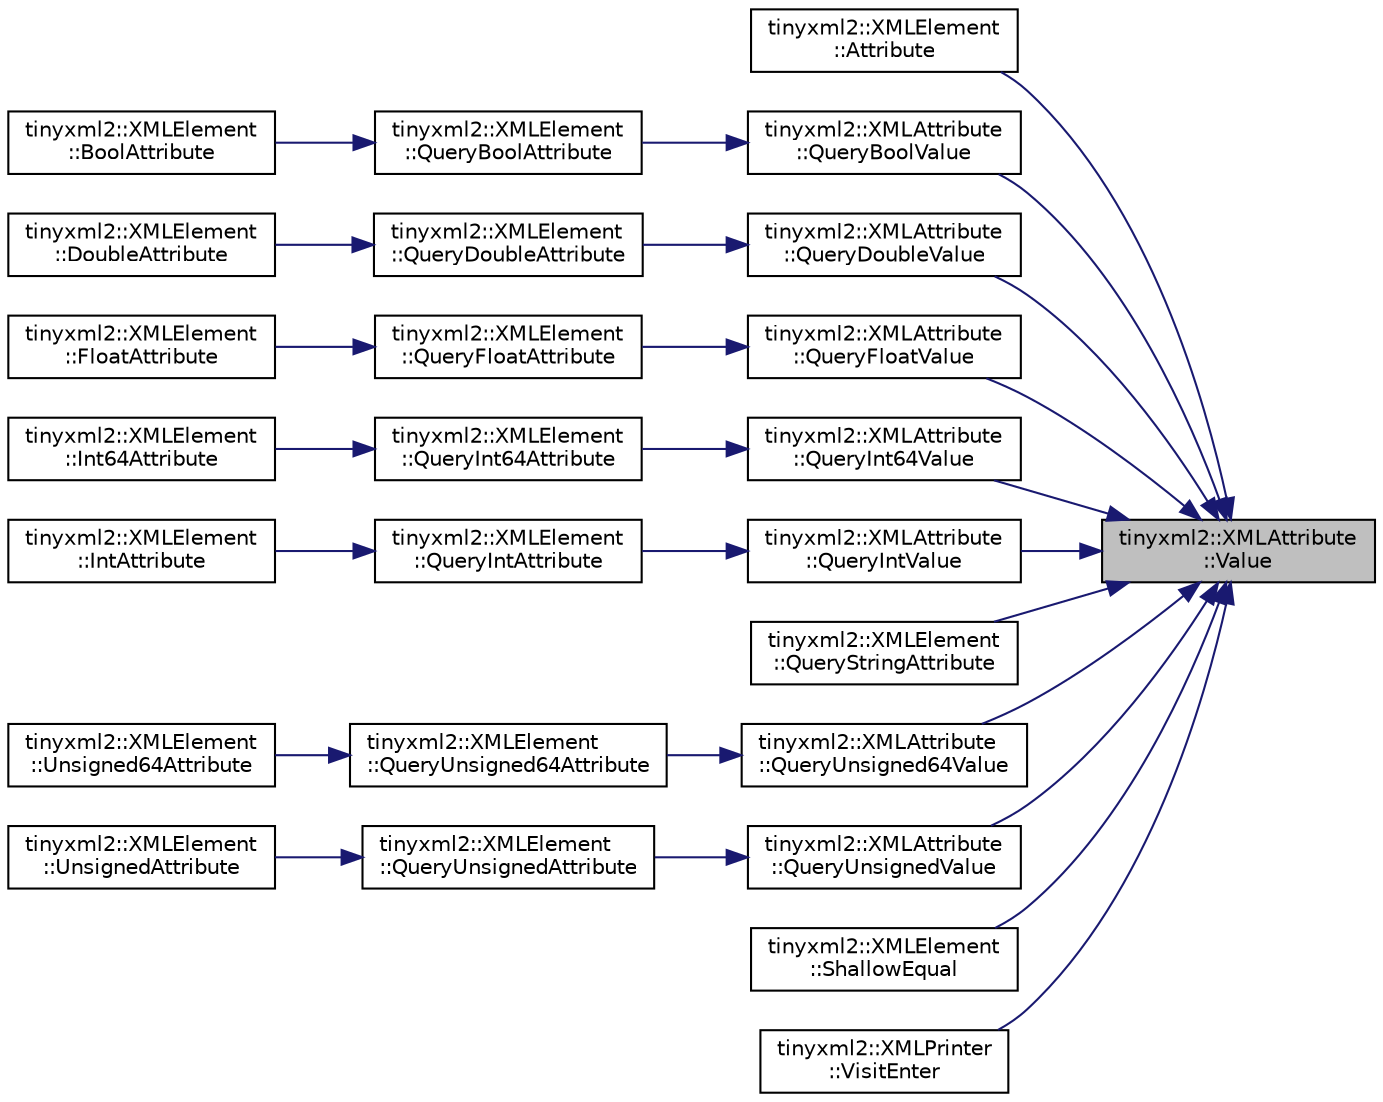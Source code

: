 digraph "tinyxml2::XMLAttribute::Value"
{
 // LATEX_PDF_SIZE
  edge [fontname="Helvetica",fontsize="10",labelfontname="Helvetica",labelfontsize="10"];
  node [fontname="Helvetica",fontsize="10",shape=record];
  rankdir="RL";
  Node1 [label="tinyxml2::XMLAttribute\l::Value",height=0.2,width=0.4,color="black", fillcolor="grey75", style="filled", fontcolor="black",tooltip="The value of the attribute."];
  Node1 -> Node2 [dir="back",color="midnightblue",fontsize="10",style="solid"];
  Node2 [label="tinyxml2::XMLElement\l::Attribute",height=0.2,width=0.4,color="black", fillcolor="white", style="filled",URL="$classtinyxml2_1_1XMLElement.html#a48cf4a315cfbac7d74cd0d5ff2c5df51",tooltip=" "];
  Node1 -> Node3 [dir="back",color="midnightblue",fontsize="10",style="solid"];
  Node3 [label="tinyxml2::XMLAttribute\l::QueryBoolValue",height=0.2,width=0.4,color="black", fillcolor="white", style="filled",URL="$classtinyxml2_1_1XMLAttribute.html#a5f32e038954256f61c21ff20fd13a09c",tooltip="See QueryIntValue."];
  Node3 -> Node4 [dir="back",color="midnightblue",fontsize="10",style="solid"];
  Node4 [label="tinyxml2::XMLElement\l::QueryBoolAttribute",height=0.2,width=0.4,color="black", fillcolor="white", style="filled",URL="$classtinyxml2_1_1XMLElement.html#a14c1bb77c39689838be01838d86ca872",tooltip="See QueryIntAttribute()"];
  Node4 -> Node5 [dir="back",color="midnightblue",fontsize="10",style="solid"];
  Node5 [label="tinyxml2::XMLElement\l::BoolAttribute",height=0.2,width=0.4,color="black", fillcolor="white", style="filled",URL="$classtinyxml2_1_1XMLElement.html#a53eda26131e1ad1031ef8ec8adb51bd8",tooltip="See IntAttribute()"];
  Node1 -> Node6 [dir="back",color="midnightblue",fontsize="10",style="solid"];
  Node6 [label="tinyxml2::XMLAttribute\l::QueryDoubleValue",height=0.2,width=0.4,color="black", fillcolor="white", style="filled",URL="$classtinyxml2_1_1XMLAttribute.html#a2aa6e55e8ea03af0609cf6690bff79b9",tooltip="See QueryIntValue."];
  Node6 -> Node7 [dir="back",color="midnightblue",fontsize="10",style="solid"];
  Node7 [label="tinyxml2::XMLElement\l::QueryDoubleAttribute",height=0.2,width=0.4,color="black", fillcolor="white", style="filled",URL="$classtinyxml2_1_1XMLElement.html#a5f0964e2dbd8e2ee7fce9beab689443c",tooltip="See QueryIntAttribute()"];
  Node7 -> Node8 [dir="back",color="midnightblue",fontsize="10",style="solid"];
  Node8 [label="tinyxml2::XMLElement\l::DoubleAttribute",height=0.2,width=0.4,color="black", fillcolor="white", style="filled",URL="$classtinyxml2_1_1XMLElement.html#a10a90c505aea716bf073eea1c97f33b5",tooltip="See IntAttribute()"];
  Node1 -> Node9 [dir="back",color="midnightblue",fontsize="10",style="solid"];
  Node9 [label="tinyxml2::XMLAttribute\l::QueryFloatValue",height=0.2,width=0.4,color="black", fillcolor="white", style="filled",URL="$classtinyxml2_1_1XMLAttribute.html#a049dea6449a6259b6cfed44a9427b607",tooltip="See QueryIntValue."];
  Node9 -> Node10 [dir="back",color="midnightblue",fontsize="10",style="solid"];
  Node10 [label="tinyxml2::XMLElement\l::QueryFloatAttribute",height=0.2,width=0.4,color="black", fillcolor="white", style="filled",URL="$classtinyxml2_1_1XMLElement.html#acd5eeddf6002ef90806af794b9d9a5a5",tooltip="See QueryIntAttribute()"];
  Node10 -> Node11 [dir="back",color="midnightblue",fontsize="10",style="solid"];
  Node11 [label="tinyxml2::XMLElement\l::FloatAttribute",height=0.2,width=0.4,color="black", fillcolor="white", style="filled",URL="$classtinyxml2_1_1XMLElement.html#ab1f4be2332e27dc640e9b6abd01d64dd",tooltip="See IntAttribute()"];
  Node1 -> Node12 [dir="back",color="midnightblue",fontsize="10",style="solid"];
  Node12 [label="tinyxml2::XMLAttribute\l::QueryInt64Value",height=0.2,width=0.4,color="black", fillcolor="white", style="filled",URL="$classtinyxml2_1_1XMLAttribute.html#a4e25344d6e4159026be34dbddf1dcac2",tooltip="See QueryIntValue."];
  Node12 -> Node13 [dir="back",color="midnightblue",fontsize="10",style="solid"];
  Node13 [label="tinyxml2::XMLElement\l::QueryInt64Attribute",height=0.2,width=0.4,color="black", fillcolor="white", style="filled",URL="$classtinyxml2_1_1XMLElement.html#a7c0955d80b6f8d196744eacb0f6e90a8",tooltip="See QueryIntAttribute()"];
  Node13 -> Node14 [dir="back",color="midnightblue",fontsize="10",style="solid"];
  Node14 [label="tinyxml2::XMLElement\l::Int64Attribute",height=0.2,width=0.4,color="black", fillcolor="white", style="filled",URL="$classtinyxml2_1_1XMLElement.html#a66d96972adecd816194191f13cc4a0a0",tooltip="See IntAttribute()"];
  Node1 -> Node15 [dir="back",color="midnightblue",fontsize="10",style="solid"];
  Node15 [label="tinyxml2::XMLAttribute\l::QueryIntValue",height=0.2,width=0.4,color="black", fillcolor="white", style="filled",URL="$classtinyxml2_1_1XMLAttribute.html#a6d5176260db00ea301c01af8457cd993",tooltip=" "];
  Node15 -> Node16 [dir="back",color="midnightblue",fontsize="10",style="solid"];
  Node16 [label="tinyxml2::XMLElement\l::QueryIntAttribute",height=0.2,width=0.4,color="black", fillcolor="white", style="filled",URL="$classtinyxml2_1_1XMLElement.html#a8a78bc1187c1c45ad89f2690eab567b1",tooltip=" "];
  Node16 -> Node17 [dir="back",color="midnightblue",fontsize="10",style="solid"];
  Node17 [label="tinyxml2::XMLElement\l::IntAttribute",height=0.2,width=0.4,color="black", fillcolor="white", style="filled",URL="$classtinyxml2_1_1XMLElement.html#a95a89b13bb14a2d4655e2b5b406c00d4",tooltip=" "];
  Node1 -> Node18 [dir="back",color="midnightblue",fontsize="10",style="solid"];
  Node18 [label="tinyxml2::XMLElement\l::QueryStringAttribute",height=0.2,width=0.4,color="black", fillcolor="white", style="filled",URL="$classtinyxml2_1_1XMLElement.html#adb8ae765f98d0c5037faec48deea78bc",tooltip="See QueryIntAttribute()"];
  Node1 -> Node19 [dir="back",color="midnightblue",fontsize="10",style="solid"];
  Node19 [label="tinyxml2::XMLAttribute\l::QueryUnsigned64Value",height=0.2,width=0.4,color="black", fillcolor="white", style="filled",URL="$classtinyxml2_1_1XMLAttribute.html#af793c695e7ee65cf20b8010d38b1d157",tooltip="See QueryIntValue."];
  Node19 -> Node20 [dir="back",color="midnightblue",fontsize="10",style="solid"];
  Node20 [label="tinyxml2::XMLElement\l::QueryUnsigned64Attribute",height=0.2,width=0.4,color="black", fillcolor="white", style="filled",URL="$classtinyxml2_1_1XMLElement.html#a13dd590b5d3958ce2ed79844aacd9405",tooltip="See QueryIntAttribute()"];
  Node20 -> Node21 [dir="back",color="midnightblue",fontsize="10",style="solid"];
  Node21 [label="tinyxml2::XMLElement\l::Unsigned64Attribute",height=0.2,width=0.4,color="black", fillcolor="white", style="filled",URL="$classtinyxml2_1_1XMLElement.html#a226502bab8f1be7ede1fdd255398eb85",tooltip="See IntAttribute()"];
  Node1 -> Node22 [dir="back",color="midnightblue",fontsize="10",style="solid"];
  Node22 [label="tinyxml2::XMLAttribute\l::QueryUnsignedValue",height=0.2,width=0.4,color="black", fillcolor="white", style="filled",URL="$classtinyxml2_1_1XMLAttribute.html#a48a7f3496f1415832e451bd8d09c9cb9",tooltip="See QueryIntValue."];
  Node22 -> Node23 [dir="back",color="midnightblue",fontsize="10",style="solid"];
  Node23 [label="tinyxml2::XMLElement\l::QueryUnsignedAttribute",height=0.2,width=0.4,color="black", fillcolor="white", style="filled",URL="$classtinyxml2_1_1XMLElement.html#a26fc84cbfba6769dafcfbf256c05e22f",tooltip="See QueryIntAttribute()"];
  Node23 -> Node24 [dir="back",color="midnightblue",fontsize="10",style="solid"];
  Node24 [label="tinyxml2::XMLElement\l::UnsignedAttribute",height=0.2,width=0.4,color="black", fillcolor="white", style="filled",URL="$classtinyxml2_1_1XMLElement.html#afea43a1d4aa33e3703ddee5fc9adc26c",tooltip="See IntAttribute()"];
  Node1 -> Node25 [dir="back",color="midnightblue",fontsize="10",style="solid"];
  Node25 [label="tinyxml2::XMLElement\l::ShallowEqual",height=0.2,width=0.4,color="black", fillcolor="white", style="filled",URL="$classtinyxml2_1_1XMLElement.html#a61ffd7bf918a9db4aa6203d855ac5ec2",tooltip=" "];
  Node1 -> Node26 [dir="back",color="midnightblue",fontsize="10",style="solid"];
  Node26 [label="tinyxml2::XMLPrinter\l::VisitEnter",height=0.2,width=0.4,color="black", fillcolor="white", style="filled",URL="$classtinyxml2_1_1XMLPrinter.html#a169b2509d8eabb70811b2bb8cfd1f5d1",tooltip="Visit an element."];
}

